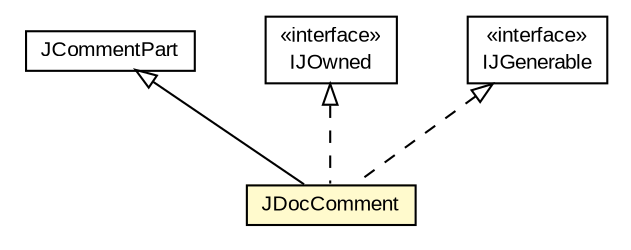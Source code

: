 #!/usr/local/bin/dot
#
# Class diagram 
# Generated by UMLGraph version 5.1 (http://www.umlgraph.org/)
#

digraph G {
	edge [fontname="arial",fontsize=10,labelfontname="arial",labelfontsize=10];
	node [fontname="arial",fontsize=10,shape=plaintext];
	nodesep=0.25;
	ranksep=0.5;
	// com.helger.jcodemodel.JDocComment
	c6588 [label=<<table title="com.helger.jcodemodel.JDocComment" border="0" cellborder="1" cellspacing="0" cellpadding="2" port="p" bgcolor="lemonChiffon" href="./JDocComment.html">
		<tr><td><table border="0" cellspacing="0" cellpadding="1">
<tr><td align="center" balign="center"> JDocComment </td></tr>
		</table></td></tr>
		</table>>, fontname="arial", fontcolor="black", fontsize=10.0];
	// com.helger.jcodemodel.JCommentPart
	c6594 [label=<<table title="com.helger.jcodemodel.JCommentPart" border="0" cellborder="1" cellspacing="0" cellpadding="2" port="p" href="./JCommentPart.html">
		<tr><td><table border="0" cellspacing="0" cellpadding="1">
<tr><td align="center" balign="center"> JCommentPart </td></tr>
		</table></td></tr>
		</table>>, fontname="arial", fontcolor="black", fontsize=10.0];
	// com.helger.jcodemodel.IJOwned
	c6617 [label=<<table title="com.helger.jcodemodel.IJOwned" border="0" cellborder="1" cellspacing="0" cellpadding="2" port="p" href="./IJOwned.html">
		<tr><td><table border="0" cellspacing="0" cellpadding="1">
<tr><td align="center" balign="center"> &#171;interface&#187; </td></tr>
<tr><td align="center" balign="center"> IJOwned </td></tr>
		</table></td></tr>
		</table>>, fontname="arial", fontcolor="black", fontsize=10.0];
	// com.helger.jcodemodel.IJGenerable
	c6619 [label=<<table title="com.helger.jcodemodel.IJGenerable" border="0" cellborder="1" cellspacing="0" cellpadding="2" port="p" href="./IJGenerable.html">
		<tr><td><table border="0" cellspacing="0" cellpadding="1">
<tr><td align="center" balign="center"> &#171;interface&#187; </td></tr>
<tr><td align="center" balign="center"> IJGenerable </td></tr>
		</table></td></tr>
		</table>>, fontname="arial", fontcolor="black", fontsize=10.0];
	//com.helger.jcodemodel.JDocComment extends com.helger.jcodemodel.JCommentPart
	c6594:p -> c6588:p [dir=back,arrowtail=empty];
	//com.helger.jcodemodel.JDocComment implements com.helger.jcodemodel.IJGenerable
	c6619:p -> c6588:p [dir=back,arrowtail=empty,style=dashed];
	//com.helger.jcodemodel.JDocComment implements com.helger.jcodemodel.IJOwned
	c6617:p -> c6588:p [dir=back,arrowtail=empty,style=dashed];
}

